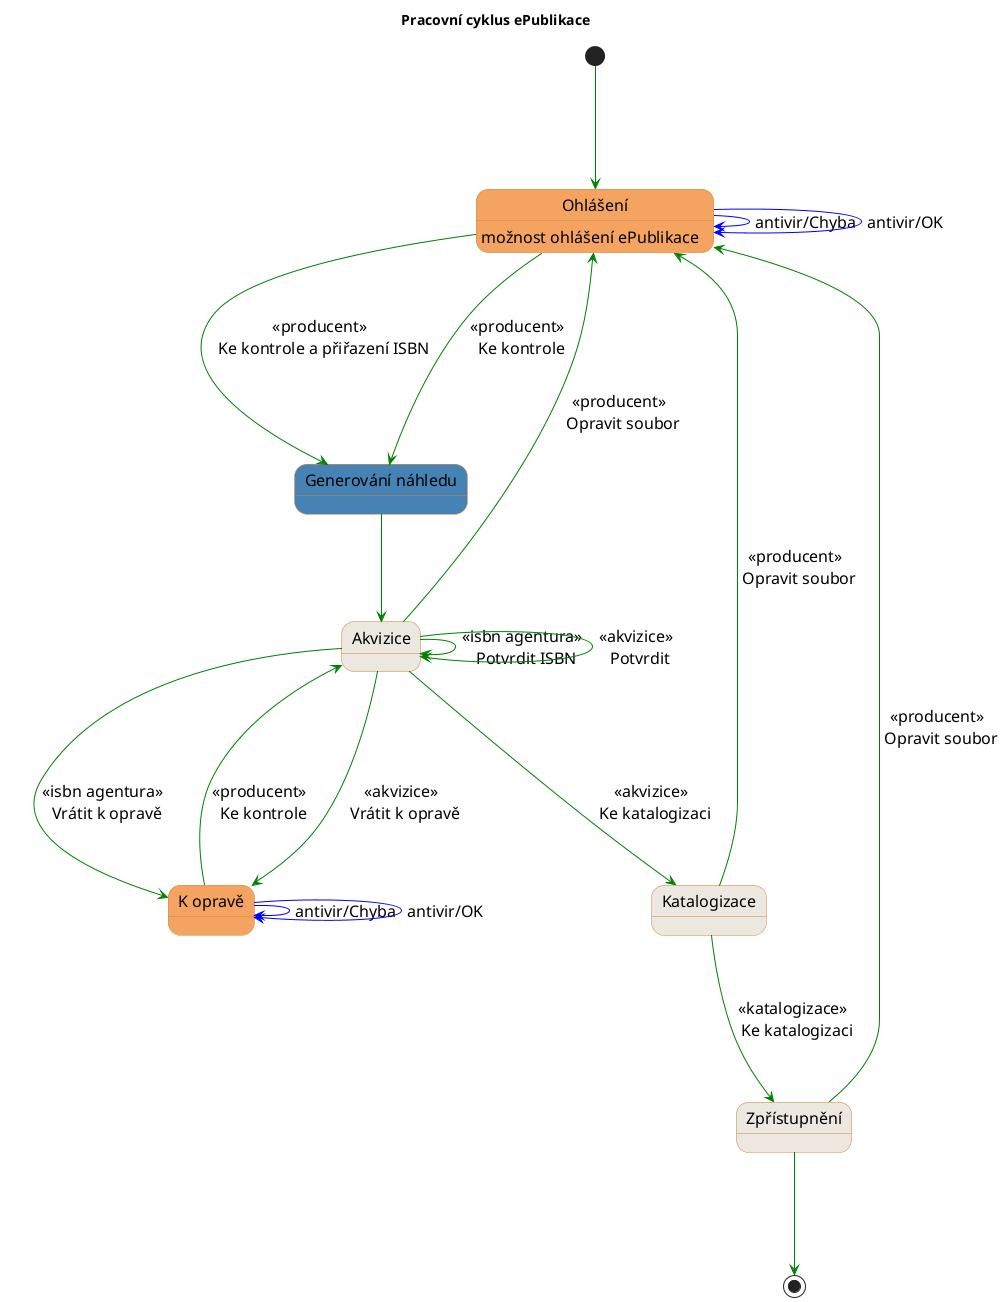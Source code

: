 @startuml
title <b>Pracovní cyklus ePublikace</b>
skinparam DefaultFontSize 16pt

skinparam state {
  StartColor MediumBlue
  EndColor MediumBlue
  BackgroundColor Peru
  BackgroundColor<< Begin >> Olive
  BorderColor Peru
  FontName Impact
  ArrowColor Green
}

state "Ohlášení" as declaration #SandyBrown
declaration : možnost ohlášení ePublikace

state "Akvizice" as acquisition #ECE8DF
state "Katalogizace" as catalogization #ECE8DF
state "Zpřístupnění" as accessing #ECE8DF
state "K opravě" as declarationWithError #SandyBrown
state "Generování náhledu" as thumbnailGenerating #SteelBlue

[*] ---> declaration
declaration ---> thumbnailGenerating : << producent >> \n Ke kontrole
declaration ---> thumbnailGenerating : << producent >> \n Ke kontrole a přiřazení ISBN
thumbnailGenerating --> acquisition
declaration -[#blue]-> declaration : antivir/Chyba
declaration -[#blue]-> declaration : antivir/OK
acquisition ---> declarationWithError : << isbn agentura >> \n Vrátit k opravě
acquisition ---> declarationWithError : << akvizice >> \n Vrátit k opravě
acquisition ---> acquisition : << isbn agentura >> \n Potvrdit ISBN
acquisition ---> acquisition : << akvizice >> \n Potvrdit
declarationWithError ---> acquisition : << producent >> \n Ke kontrole
declarationWithError -[#blue]-> declarationWithError : antivir/Chyba
declarationWithError -[#blue]-> declarationWithError : antivir/OK

acquisition ---> catalogization : << akvizice >> \n Ke katalogizaci

catalogization ---> accessing : << katalogizace >> \n Ke katalogizaci
catalogization ---> declaration : << producent >> \n Opravit soubor
acquisition ---> declaration : << producent >> \n Opravit soubor

accessing ---> declaration : << producent >> \n Opravit soubor
accessing ---> [*]
@enduml

state "ISBN registrace" as isbnRegistration #SandyBrown
isbnRegistration : možnost registrace ISBN

state "Načtení souboru z externích zdrojů" as loadFileExternal #SteelBlue
loadFileExternal : automaticky se načtou soubory\nz mailboxu, ftp, WebArchivu

state "Načtení souboru" as loadFile #SteelBlue
loadFile : možnost načíst přes web\n, nebo spojit s načteným souborem z externího zdroje

state "Identifikace formátu" as identifyFileFormat #SteelBlue

state "Zadání ISBN" as isbn #SandyBrown
isbn: ISBN není povinné,\nale pokud se vloží, je potřeba, aby bylo správně

state "Práce s popisnými metadaty" as editMetadata #SandyBrown
editMetadata : zobrazení metadat načtených ze souboru
editMetadata : zobrazení metadat načtených z Aleph
editMetadata : možnost doplnit metadata ručně

state "Nastavení podmínek užití" as usingPermissions #SandyBrown

state "Zadání bibliografických dat" as addBibliographics #SandyBrown

state "Akvizice" as acquisition #SandyBrown

state "Kontrola ISBN" as isbnValidation #ECE8DF

state "Katalogizace" as toCatalog #ECE8DF

state "Zpřístupnění" as publishing #Yellow

state "Hotovo" as published #LimeGreen

[*] --> loadFileExternal : automaticky načtená kniha
[*] --> isbnRegistration : jedná se o nové ISBN
[*] --> loadFile : jedná se o knihu s ISBN, nebo bez něj

isbnRegistration --> loadFile : registrace ISBN/OK
isbnRegistration --> isbn : zadání ISBN
isbnRegistration -[#blue]-> isbnRegistration : kontrola zadaných dat

loadFile -[#blue]-> loadFile : antivir/Chyba
loadFile --> loadFile : načtení dalšího souboru
loadFile --> identifyFileFormat : antivir/OK

loadFileExternal -[#blue]-> loadFileExternal : antivir/Chyba
loadFileExternal --> identifyFileFormat : antivir/OK

identifyFileFormat -[#blue]-> identifyFileFormat : kontrola formátu/Chyba
identifyFileFormat --> isbn : kontrola formátu/OK
identifyFileFormat --> isbnRegistration : k registraci ISBN

isbn -[#blue]-> isbn : generování pomocné PDF kopie
isbn -[#blue]-> isbn : kontrola ISBN/Chyba
isbn -[#blue]-> isbn : načtení metadat ze souboru
isbn --> editMetadata : kontrola ISBN/OK
isbn -[#red]-> loadFile : oprava souboru

editMetadata -[#red]-> loadFile : oprava souboru
editMetadata -[#blue]-> editMetadata : načtení metadat z Aleph
editMetadata -[#blue]-> editMetadata : kontrola metadat
editMetadata --> usingPermissions : zpřístupnit\nkontrola metadat OK

editMetadata --> usingPermissions : zpřístupnit omezeně\nkontrola metadat OK
editMetadata --> usingPermissions : zpřístupnit jako Open Access\nkontrola metadat OK

usingPermissions -[#red]-> editMetadata : zpátky k úpravě metadat
usingPermissions -[#red]-> loadFile : oprava souboru
usingPermissions --> addBibliographics : k akvizici
usingPermissions -[#blue]-> usingPermissions : informace Alephu, že se objevila nová kniha k vyplneni metadat

addBibliographics -[#blue]-> addBibliographics : export do Aleph
addBibliographics -[#red]-> loadFile : oprava souboru
addBibliographics --> acquisition : kontrola vůči LTP/OK\nexport do Aleph/OK\nkontrola vůči Kramerius/OK
addBibliographics -[#blue]-> addBibliographics : kontrola vůči LTP
addBibliographics -[#blue]-> addBibliographics : kontrola vůči Kramerius

acquisition --> isbnValidation
isbnValidation -[#red]-> isbn : kontrola ISBN/Chyba
isbnValidation --> toCatalog
toCatalog --> publishing

publishing -[#blue]-> publishing : export do LTP
publishing -[#blue]-> publishing : export do Kramerius
publishing --> published : <font color=green>all exports are OK</font>
published --> [*]
published -[#red]-> loadFile : oprava souboru / nacteni souboru z LTP
@enduml